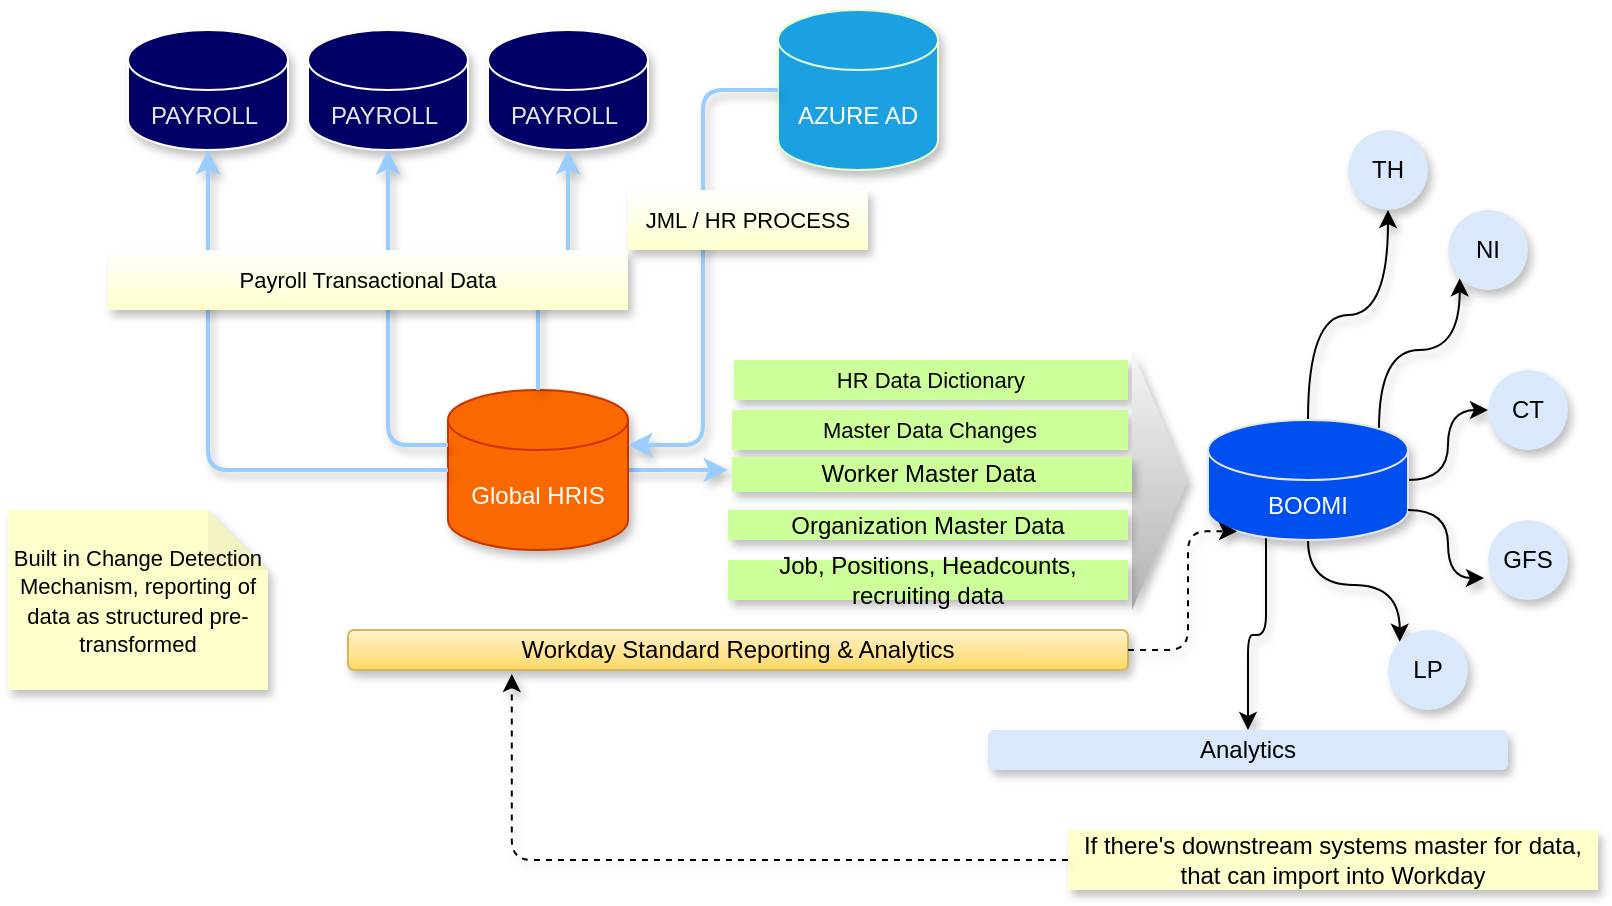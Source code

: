 <mxfile version="24.7.6">
  <diagram name="Page-1" id="1lOyRCHVsbrXzp9gZHVk">
    <mxGraphModel dx="2284" dy="772" grid="1" gridSize="10" guides="1" tooltips="1" connect="1" arrows="1" fold="1" page="1" pageScale="1" pageWidth="850" pageHeight="1100" math="0" shadow="0">
      <root>
        <mxCell id="0" />
        <mxCell id="1" parent="0" />
        <mxCell id="HwcREc6K7EFbWNtx4Y22-30" style="edgeStyle=orthogonalEdgeStyle;rounded=0;orthogonalLoop=1;jettySize=auto;html=1;strokeWidth=2;strokeColor=#99CCFF;shadow=1;" edge="1" parent="1" source="HwcREc6K7EFbWNtx4Y22-1">
          <mxGeometry relative="1" as="geometry">
            <mxPoint x="360" y="390" as="targetPoint" />
          </mxGeometry>
        </mxCell>
        <mxCell id="HwcREc6K7EFbWNtx4Y22-1" value="&lt;font color=&quot;#ffffff&quot;&gt;Global HRIS&lt;/font&gt;" style="shape=cylinder3;whiteSpace=wrap;html=1;boundedLbl=1;backgroundOutline=1;size=15;fillColor=#fa6800;strokeColor=#C73500;fontColor=#000000;shadow=1;" vertex="1" parent="1">
          <mxGeometry x="220" y="350" width="90" height="80" as="geometry" />
        </mxCell>
        <mxCell id="HwcREc6K7EFbWNtx4Y22-40" style="edgeStyle=orthogonalEdgeStyle;rounded=0;orthogonalLoop=1;jettySize=auto;html=1;exitX=0.5;exitY=0;exitDx=0;exitDy=0;exitPerimeter=0;curved=1;shadow=1;" edge="1" parent="1" source="HwcREc6K7EFbWNtx4Y22-2" target="HwcREc6K7EFbWNtx4Y22-31">
          <mxGeometry relative="1" as="geometry" />
        </mxCell>
        <mxCell id="HwcREc6K7EFbWNtx4Y22-41" style="edgeStyle=orthogonalEdgeStyle;rounded=0;orthogonalLoop=1;jettySize=auto;html=1;exitX=0.855;exitY=0;exitDx=0;exitDy=4.35;exitPerimeter=0;entryX=0;entryY=1;entryDx=0;entryDy=0;curved=1;shadow=1;" edge="1" parent="1" source="HwcREc6K7EFbWNtx4Y22-2" target="HwcREc6K7EFbWNtx4Y22-36">
          <mxGeometry relative="1" as="geometry">
            <Array as="points">
              <mxPoint x="686" y="330" />
              <mxPoint x="726" y="330" />
            </Array>
          </mxGeometry>
        </mxCell>
        <mxCell id="HwcREc6K7EFbWNtx4Y22-42" style="edgeStyle=orthogonalEdgeStyle;rounded=0;orthogonalLoop=1;jettySize=auto;html=1;curved=1;shadow=1;" edge="1" parent="1" source="HwcREc6K7EFbWNtx4Y22-2" target="HwcREc6K7EFbWNtx4Y22-37">
          <mxGeometry relative="1" as="geometry" />
        </mxCell>
        <mxCell id="HwcREc6K7EFbWNtx4Y22-44" style="edgeStyle=orthogonalEdgeStyle;rounded=0;orthogonalLoop=1;jettySize=auto;html=1;exitX=0.5;exitY=1;exitDx=0;exitDy=0;exitPerimeter=0;entryX=0;entryY=0;entryDx=0;entryDy=0;curved=1;shadow=1;" edge="1" parent="1" source="HwcREc6K7EFbWNtx4Y22-2" target="HwcREc6K7EFbWNtx4Y22-39">
          <mxGeometry relative="1" as="geometry" />
        </mxCell>
        <mxCell id="HwcREc6K7EFbWNtx4Y22-46" style="edgeStyle=orthogonalEdgeStyle;rounded=1;orthogonalLoop=1;jettySize=auto;html=1;exitX=0.29;exitY=0.983;exitDx=0;exitDy=0;exitPerimeter=0;curved=0;shadow=1;" edge="1" parent="1" source="HwcREc6K7EFbWNtx4Y22-2" target="HwcREc6K7EFbWNtx4Y22-45">
          <mxGeometry relative="1" as="geometry" />
        </mxCell>
        <mxCell id="HwcREc6K7EFbWNtx4Y22-2" value="&lt;font color=&quot;#ffffff&quot;&gt;BOOMI&lt;/font&gt;" style="shape=cylinder3;whiteSpace=wrap;html=1;boundedLbl=1;backgroundOutline=1;size=15;fillColor=#0050ef;strokeColor=#E6E6E6;fontColor=#ffffff;shadow=1;" vertex="1" parent="1">
          <mxGeometry x="600" y="365" width="100" height="60" as="geometry" />
        </mxCell>
        <mxCell id="HwcREc6K7EFbWNtx4Y22-3" value="AZURE AD" style="shape=cylinder3;whiteSpace=wrap;html=1;boundedLbl=1;backgroundOutline=1;size=15;fillColor=#1ba1e2;fontColor=#ffffff;strokeColor=#E6FFCC;shadow=1;" vertex="1" parent="1">
          <mxGeometry x="385" y="160" width="80" height="80" as="geometry" />
        </mxCell>
        <mxCell id="HwcREc6K7EFbWNtx4Y22-5" value="&lt;span style=&quot;font-size: 11px; background-color: initial;&quot;&gt;HR Data Dictionary&lt;/span&gt;" style="text;html=1;align=center;verticalAlign=middle;whiteSpace=wrap;rounded=0;fillColor=#CCFF99;gradientColor=none;strokeColor=none;shadow=1;" vertex="1" parent="1">
          <mxGeometry x="363" y="335" width="197" height="20" as="geometry" />
        </mxCell>
        <mxCell id="HwcREc6K7EFbWNtx4Y22-6" value="&lt;span style=&quot;font-size: 11px; background-color: initial;&quot;&gt;Master Data Changes&lt;/span&gt;" style="text;html=1;align=center;verticalAlign=middle;whiteSpace=wrap;rounded=0;fillColor=#CCFF99;gradientColor=none;strokeColor=none;fontFamily=Helvetica;fontSize=12;fontColor=default;shadow=1;" vertex="1" parent="1">
          <mxGeometry x="362" y="360" width="198" height="20" as="geometry" />
        </mxCell>
        <mxCell id="HwcREc6K7EFbWNtx4Y22-9" value="" style="triangle;whiteSpace=wrap;html=1;fillColor=#f5f5f5;strokeColor=none;gradientColor=#b3b3b3;shadow=1;" vertex="1" parent="1">
          <mxGeometry x="562" y="330" width="28" height="130" as="geometry" />
        </mxCell>
        <mxCell id="HwcREc6K7EFbWNtx4Y22-14" value="&lt;span style=&quot;background-color: initial;&quot;&gt;Organization Master Data&lt;/span&gt;" style="text;html=1;align=center;verticalAlign=middle;whiteSpace=wrap;rounded=0;fillColor=#CCFF99;gradientColor=none;strokeColor=none;shadow=1;" vertex="1" parent="1">
          <mxGeometry x="360" y="410" width="200" height="15" as="geometry" />
        </mxCell>
        <mxCell id="HwcREc6K7EFbWNtx4Y22-15" value="&lt;span style=&quot;background-color: initial;&quot;&gt;Worker Master Data&lt;/span&gt;&lt;span style=&quot;background-color: initial;&quot;&gt;&amp;nbsp;&lt;/span&gt;" style="text;html=1;align=center;verticalAlign=middle;whiteSpace=wrap;rounded=0;fillColor=#CCFF99;gradientColor=none;strokeColor=none;shadow=1;" vertex="1" parent="1">
          <mxGeometry x="362" y="383.5" width="200" height="17.5" as="geometry" />
        </mxCell>
        <mxCell id="HwcREc6K7EFbWNtx4Y22-17" value="Job, Positions, Headcounts, recruiting data" style="text;html=1;align=center;verticalAlign=middle;whiteSpace=wrap;rounded=0;fillColor=#CCFF99;gradientColor=none;strokeColor=none;shadow=1;" vertex="1" parent="1">
          <mxGeometry x="360" y="435" width="200" height="20" as="geometry" />
        </mxCell>
        <mxCell id="HwcREc6K7EFbWNtx4Y22-18" value="&lt;font color=&quot;#e6e6e6&quot;&gt;PAYROLL&amp;nbsp;&lt;/font&gt;" style="shape=cylinder3;whiteSpace=wrap;html=1;boundedLbl=1;backgroundOutline=1;size=15;fillColor=#000066;strokeColor=#FFFFFF;gradientColor=none;shadow=1;" vertex="1" parent="1">
          <mxGeometry x="60" y="170" width="80" height="60" as="geometry" />
        </mxCell>
        <mxCell id="HwcREc6K7EFbWNtx4Y22-20" value="&lt;font color=&quot;#e6e6e6&quot;&gt;PAYROLL&amp;nbsp;&lt;/font&gt;" style="shape=cylinder3;whiteSpace=wrap;html=1;boundedLbl=1;backgroundOutline=1;size=15;fillColor=#000066;strokeColor=#FFFFFF;gradientColor=none;shadow=1;" vertex="1" parent="1">
          <mxGeometry x="240" y="170" width="80" height="60" as="geometry" />
        </mxCell>
        <mxCell id="HwcREc6K7EFbWNtx4Y22-22" value="&lt;font color=&quot;#e6e6e6&quot;&gt;PAYROLL&amp;nbsp;&lt;/font&gt;" style="shape=cylinder3;whiteSpace=wrap;html=1;boundedLbl=1;backgroundOutline=1;size=15;fillColor=#000066;strokeColor=#FFFFFF;gradientColor=none;shadow=1;" vertex="1" parent="1">
          <mxGeometry x="150" y="170" width="80" height="60" as="geometry" />
        </mxCell>
        <mxCell id="HwcREc6K7EFbWNtx4Y22-23" style="edgeStyle=orthogonalEdgeStyle;rounded=1;orthogonalLoop=1;jettySize=auto;html=1;entryX=0.5;entryY=1;entryDx=0;entryDy=0;entryPerimeter=0;curved=0;strokeWidth=2;strokeColor=#99CCFF;shadow=1;" edge="1" parent="1" source="HwcREc6K7EFbWNtx4Y22-1" target="HwcREc6K7EFbWNtx4Y22-18">
          <mxGeometry relative="1" as="geometry">
            <Array as="points">
              <mxPoint x="100" y="390" />
            </Array>
          </mxGeometry>
        </mxCell>
        <mxCell id="HwcREc6K7EFbWNtx4Y22-24" style="edgeStyle=orthogonalEdgeStyle;rounded=1;orthogonalLoop=1;jettySize=auto;html=1;entryX=0.5;entryY=1;entryDx=0;entryDy=0;entryPerimeter=0;exitX=0;exitY=0;exitDx=0;exitDy=27.5;exitPerimeter=0;curved=0;strokeWidth=2;strokeColor=#99CCFF;shadow=1;" edge="1" parent="1" source="HwcREc6K7EFbWNtx4Y22-1" target="HwcREc6K7EFbWNtx4Y22-22">
          <mxGeometry relative="1" as="geometry">
            <Array as="points">
              <mxPoint x="190" y="378" />
            </Array>
          </mxGeometry>
        </mxCell>
        <mxCell id="HwcREc6K7EFbWNtx4Y22-28" style="edgeStyle=orthogonalEdgeStyle;rounded=1;orthogonalLoop=1;jettySize=auto;html=1;entryX=0.5;entryY=1;entryDx=0;entryDy=0;entryPerimeter=0;curved=0;strokeWidth=2;strokeColor=#99CCFF;shadow=1;" edge="1" parent="1" source="HwcREc6K7EFbWNtx4Y22-1" target="HwcREc6K7EFbWNtx4Y22-20">
          <mxGeometry relative="1" as="geometry" />
        </mxCell>
        <mxCell id="HwcREc6K7EFbWNtx4Y22-29" style="edgeStyle=orthogonalEdgeStyle;rounded=1;orthogonalLoop=1;jettySize=auto;html=1;entryX=1;entryY=0;entryDx=0;entryDy=27.5;entryPerimeter=0;curved=0;strokeWidth=2;strokeColor=#99CCFF;shadow=1;" edge="1" parent="1" source="HwcREc6K7EFbWNtx4Y22-3" target="HwcREc6K7EFbWNtx4Y22-1">
          <mxGeometry relative="1" as="geometry" />
        </mxCell>
        <mxCell id="HwcREc6K7EFbWNtx4Y22-31" value="TH" style="ellipse;whiteSpace=wrap;html=1;aspect=fixed;fillColor=#dae8fc;gradientColor=none;strokeColor=none;shadow=1;" vertex="1" parent="1">
          <mxGeometry x="670" y="220" width="40" height="40" as="geometry" />
        </mxCell>
        <mxCell id="HwcREc6K7EFbWNtx4Y22-36" value="NI" style="ellipse;whiteSpace=wrap;html=1;aspect=fixed;fillColor=#dae8fc;gradientColor=none;strokeColor=none;shadow=1;" vertex="1" parent="1">
          <mxGeometry x="720" y="260" width="40" height="40" as="geometry" />
        </mxCell>
        <mxCell id="HwcREc6K7EFbWNtx4Y22-37" value="CT" style="ellipse;whiteSpace=wrap;html=1;aspect=fixed;fillColor=#dae8fc;gradientColor=none;strokeColor=none;shadow=1;" vertex="1" parent="1">
          <mxGeometry x="740" y="340" width="40" height="40" as="geometry" />
        </mxCell>
        <mxCell id="HwcREc6K7EFbWNtx4Y22-38" value="GFS" style="ellipse;whiteSpace=wrap;html=1;aspect=fixed;fillColor=#dae8fc;gradientColor=none;strokeColor=none;shadow=1;" vertex="1" parent="1">
          <mxGeometry x="740" y="415" width="40" height="40" as="geometry" />
        </mxCell>
        <mxCell id="HwcREc6K7EFbWNtx4Y22-39" value="LP" style="ellipse;whiteSpace=wrap;html=1;aspect=fixed;fillColor=#dae8fc;gradientColor=none;strokeColor=none;shadow=1;" vertex="1" parent="1">
          <mxGeometry x="690" y="470" width="40" height="40" as="geometry" />
        </mxCell>
        <mxCell id="HwcREc6K7EFbWNtx4Y22-43" style="edgeStyle=orthogonalEdgeStyle;rounded=0;orthogonalLoop=1;jettySize=auto;html=1;exitX=1;exitY=1;exitDx=0;exitDy=-15;exitPerimeter=0;entryX=-0.05;entryY=0.725;entryDx=0;entryDy=0;entryPerimeter=0;curved=1;shadow=1;" edge="1" parent="1" source="HwcREc6K7EFbWNtx4Y22-2" target="HwcREc6K7EFbWNtx4Y22-38">
          <mxGeometry relative="1" as="geometry" />
        </mxCell>
        <mxCell id="HwcREc6K7EFbWNtx4Y22-45" value="Analytics" style="rounded=1;whiteSpace=wrap;html=1;fillColor=#dae8fc;gradientColor=none;strokeColor=none;shadow=1;" vertex="1" parent="1">
          <mxGeometry x="490" y="520" width="260" height="20" as="geometry" />
        </mxCell>
        <mxCell id="HwcREc6K7EFbWNtx4Y22-47" value="Workday Standard Reporting &amp;amp; Analytics" style="rounded=1;whiteSpace=wrap;html=1;fillColor=#fff2cc;gradientColor=#ffd966;strokeColor=#d6b656;shadow=1;" vertex="1" parent="1">
          <mxGeometry x="170" y="470" width="390" height="20" as="geometry" />
        </mxCell>
        <mxCell id="HwcREc6K7EFbWNtx4Y22-48" style="edgeStyle=orthogonalEdgeStyle;rounded=1;orthogonalLoop=1;jettySize=auto;html=1;entryX=0.145;entryY=1;entryDx=0;entryDy=-4.35;entryPerimeter=0;curved=0;dashed=1;shadow=1;" edge="1" parent="1" source="HwcREc6K7EFbWNtx4Y22-47" target="HwcREc6K7EFbWNtx4Y22-2">
          <mxGeometry relative="1" as="geometry">
            <Array as="points">
              <mxPoint x="590" y="480" />
              <mxPoint x="590" y="421" />
            </Array>
          </mxGeometry>
        </mxCell>
        <mxCell id="HwcREc6K7EFbWNtx4Y22-50" value="&lt;span style=&quot;font-size: 11px; text-wrap: nowrap;&quot;&gt;Payroll Transactional Data&lt;/span&gt;" style="text;html=1;align=center;verticalAlign=middle;whiteSpace=wrap;rounded=0;fillColor=default;gradientColor=#FFFFCC;shadow=1;" vertex="1" parent="1">
          <mxGeometry x="50" y="280" width="260" height="30" as="geometry" />
        </mxCell>
        <mxCell id="HwcREc6K7EFbWNtx4Y22-51" value="&lt;span style=&quot;font-size: 11px; text-wrap: nowrap;&quot;&gt;JML / HR PROCESS&lt;/span&gt;" style="text;html=1;align=center;verticalAlign=middle;whiteSpace=wrap;rounded=0;fillColor=default;gradientColor=#FFFFCC;shadow=1;" vertex="1" parent="1">
          <mxGeometry x="310" y="250" width="120" height="30" as="geometry" />
        </mxCell>
        <mxCell id="HwcREc6K7EFbWNtx4Y22-52" value="If there&#39;s downstream systems master for data, that can import into Workday" style="text;html=1;align=center;verticalAlign=middle;whiteSpace=wrap;rounded=0;fillColor=#FFFFCC;gradientColor=none;strokeColor=none;shadow=1;" vertex="1" parent="1">
          <mxGeometry x="530" y="570" width="265" height="30" as="geometry" />
        </mxCell>
        <mxCell id="HwcREc6K7EFbWNtx4Y22-54" style="edgeStyle=orthogonalEdgeStyle;rounded=1;orthogonalLoop=1;jettySize=auto;html=1;entryX=0.21;entryY=1.1;entryDx=0;entryDy=0;entryPerimeter=0;curved=0;dashed=1;shadow=1;" edge="1" parent="1" source="HwcREc6K7EFbWNtx4Y22-52" target="HwcREc6K7EFbWNtx4Y22-47">
          <mxGeometry relative="1" as="geometry">
            <Array as="points">
              <mxPoint x="252" y="585" />
            </Array>
          </mxGeometry>
        </mxCell>
        <mxCell id="HwcREc6K7EFbWNtx4Y22-57" value="&lt;span style=&quot;font-size: 11px;&quot;&gt;Built in Change Detection Mechanism, reporting of data as structured pre-transformed&lt;/span&gt;" style="shape=note;whiteSpace=wrap;html=1;backgroundOutline=1;darkOpacity=0.05;fillColor=#FFFFCC;gradientColor=none;strokeColor=none;shadow=1;" vertex="1" parent="1">
          <mxGeometry y="410" width="130" height="90" as="geometry" />
        </mxCell>
      </root>
    </mxGraphModel>
  </diagram>
</mxfile>
